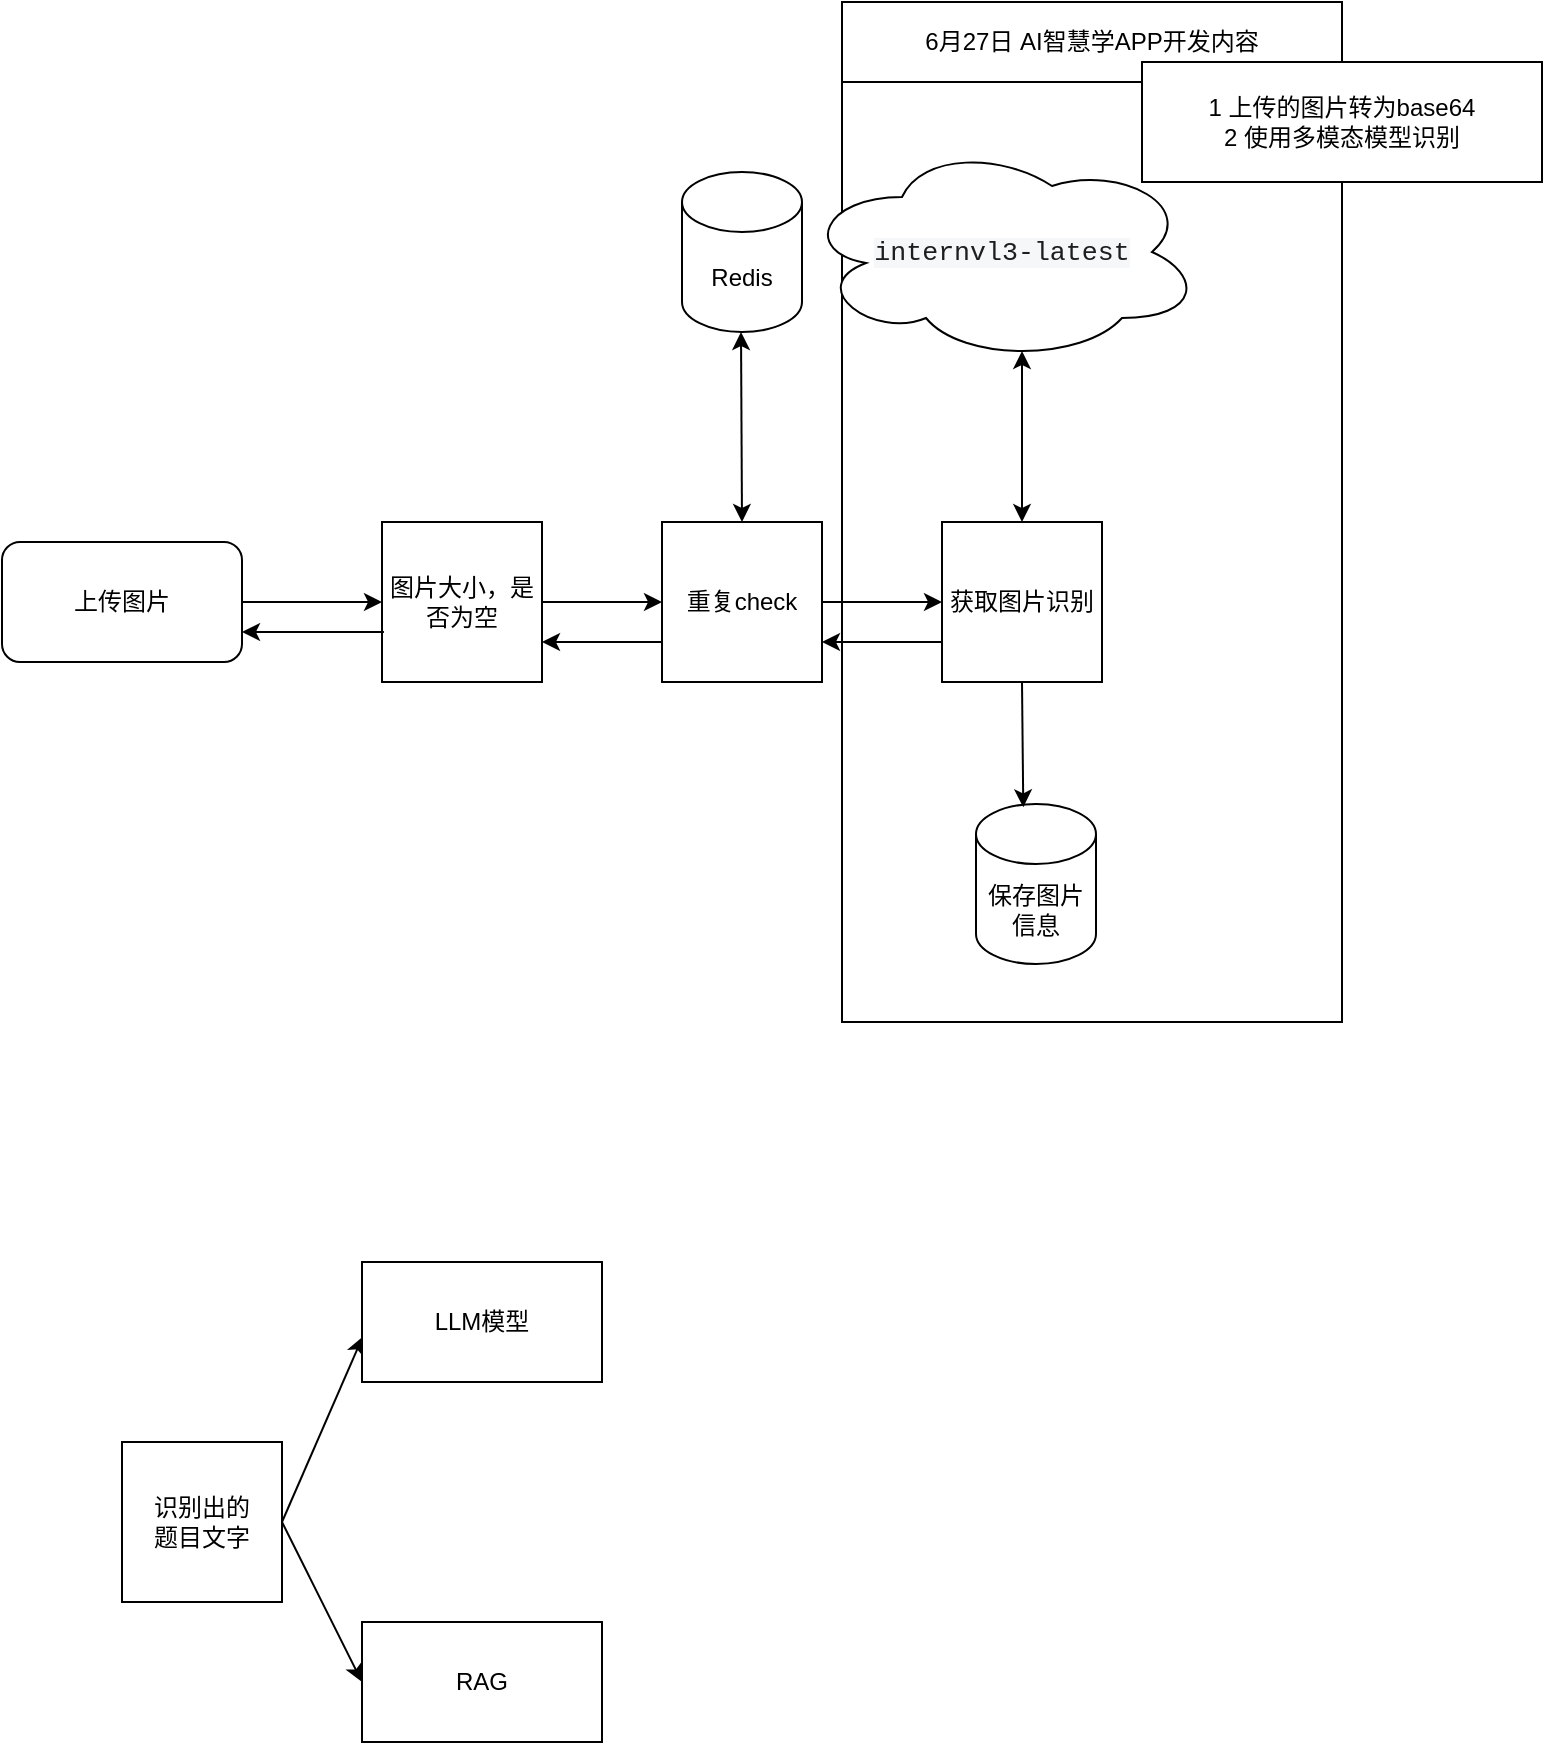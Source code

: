 <mxfile version="27.0.9">
  <diagram name="第 1 页" id="5sXR2GqBduL43ie47MA_">
    <mxGraphModel dx="811" dy="716" grid="1" gridSize="10" guides="1" tooltips="1" connect="1" arrows="1" fold="1" page="1" pageScale="1" pageWidth="827" pageHeight="1169" math="0" shadow="0">
      <root>
        <mxCell id="0" />
        <mxCell id="1" parent="0" />
        <mxCell id="Pu4IVxpy0yO_UZqCTSRl-25" value="" style="rounded=0;whiteSpace=wrap;html=1;" vertex="1" parent="1">
          <mxGeometry x="450" y="10" width="250" height="510" as="geometry" />
        </mxCell>
        <mxCell id="Pu4IVxpy0yO_UZqCTSRl-1" value="图片大小，是否为空" style="whiteSpace=wrap;html=1;aspect=fixed;" vertex="1" parent="1">
          <mxGeometry x="220" y="270" width="80" height="80" as="geometry" />
        </mxCell>
        <mxCell id="Pu4IVxpy0yO_UZqCTSRl-2" value="上传图片" style="rounded=1;whiteSpace=wrap;html=1;" vertex="1" parent="1">
          <mxGeometry x="30" y="280" width="120" height="60" as="geometry" />
        </mxCell>
        <mxCell id="Pu4IVxpy0yO_UZqCTSRl-3" value="重复check" style="whiteSpace=wrap;html=1;aspect=fixed;" vertex="1" parent="1">
          <mxGeometry x="360" y="270" width="80" height="80" as="geometry" />
        </mxCell>
        <mxCell id="Pu4IVxpy0yO_UZqCTSRl-4" value="获取图片识别" style="whiteSpace=wrap;html=1;aspect=fixed;" vertex="1" parent="1">
          <mxGeometry x="500" y="270" width="80" height="80" as="geometry" />
        </mxCell>
        <mxCell id="Pu4IVxpy0yO_UZqCTSRl-5" value="&lt;span style=&quot;color: rgb(28, 30, 33); font-family: SFMono-Regular, Menlo, Monaco, Consolas, &amp;quot;Liberation Mono&amp;quot;, &amp;quot;Courier New&amp;quot;, monospace; font-size: 13.3px; text-align: left; background-color: rgb(246, 247, 248);&quot;&gt;internvl3-latest&lt;/span&gt;" style="ellipse;shape=cloud;whiteSpace=wrap;html=1;" vertex="1" parent="1">
          <mxGeometry x="430" y="80" width="200" height="110" as="geometry" />
        </mxCell>
        <mxCell id="Pu4IVxpy0yO_UZqCTSRl-7" value="" style="endArrow=classic;html=1;rounded=0;exitX=1;exitY=0.5;exitDx=0;exitDy=0;entryX=0;entryY=0.5;entryDx=0;entryDy=0;" edge="1" parent="1" source="Pu4IVxpy0yO_UZqCTSRl-2" target="Pu4IVxpy0yO_UZqCTSRl-1">
          <mxGeometry width="50" height="50" relative="1" as="geometry">
            <mxPoint x="160" y="320" as="sourcePoint" />
            <mxPoint x="210" y="270" as="targetPoint" />
          </mxGeometry>
        </mxCell>
        <mxCell id="Pu4IVxpy0yO_UZqCTSRl-8" value="" style="endArrow=classic;html=1;rounded=0;exitX=1;exitY=0.5;exitDx=0;exitDy=0;entryX=0;entryY=0.5;entryDx=0;entryDy=0;" edge="1" parent="1" source="Pu4IVxpy0yO_UZqCTSRl-1" target="Pu4IVxpy0yO_UZqCTSRl-3">
          <mxGeometry width="50" height="50" relative="1" as="geometry">
            <mxPoint x="240" y="380" as="sourcePoint" />
            <mxPoint x="310" y="380" as="targetPoint" />
          </mxGeometry>
        </mxCell>
        <mxCell id="Pu4IVxpy0yO_UZqCTSRl-9" value="" style="endArrow=classic;html=1;rounded=0;entryX=0;entryY=0.5;entryDx=0;entryDy=0;" edge="1" parent="1" source="Pu4IVxpy0yO_UZqCTSRl-3" target="Pu4IVxpy0yO_UZqCTSRl-4">
          <mxGeometry width="50" height="50" relative="1" as="geometry">
            <mxPoint x="320" y="350" as="sourcePoint" />
            <mxPoint x="380" y="350" as="targetPoint" />
          </mxGeometry>
        </mxCell>
        <mxCell id="Pu4IVxpy0yO_UZqCTSRl-11" value="" style="endArrow=classic;startArrow=classic;html=1;rounded=0;exitX=0.5;exitY=0;exitDx=0;exitDy=0;entryX=0.55;entryY=0.95;entryDx=0;entryDy=0;entryPerimeter=0;" edge="1" parent="1" source="Pu4IVxpy0yO_UZqCTSRl-4" target="Pu4IVxpy0yO_UZqCTSRl-5">
          <mxGeometry width="50" height="50" relative="1" as="geometry">
            <mxPoint x="540" y="250" as="sourcePoint" />
            <mxPoint x="590" y="200" as="targetPoint" />
          </mxGeometry>
        </mxCell>
        <mxCell id="Pu4IVxpy0yO_UZqCTSRl-12" value="Redis" style="shape=cylinder3;whiteSpace=wrap;html=1;boundedLbl=1;backgroundOutline=1;size=15;" vertex="1" parent="1">
          <mxGeometry x="370" y="95" width="60" height="80" as="geometry" />
        </mxCell>
        <mxCell id="Pu4IVxpy0yO_UZqCTSRl-13" value="" style="endArrow=classic;startArrow=classic;html=1;rounded=0;entryX=0.55;entryY=0.95;entryDx=0;entryDy=0;entryPerimeter=0;" edge="1" parent="1">
          <mxGeometry width="50" height="50" relative="1" as="geometry">
            <mxPoint x="400" y="270" as="sourcePoint" />
            <mxPoint x="399.5" y="175" as="targetPoint" />
          </mxGeometry>
        </mxCell>
        <mxCell id="Pu4IVxpy0yO_UZqCTSRl-14" value="保存图片信息" style="shape=cylinder3;whiteSpace=wrap;html=1;boundedLbl=1;backgroundOutline=1;size=15;" vertex="1" parent="1">
          <mxGeometry x="517" y="411" width="60" height="80" as="geometry" />
        </mxCell>
        <mxCell id="Pu4IVxpy0yO_UZqCTSRl-15" value="" style="endArrow=classic;html=1;rounded=0;entryX=0.394;entryY=0.021;entryDx=0;entryDy=0;entryPerimeter=0;exitX=0.5;exitY=1;exitDx=0;exitDy=0;" edge="1" parent="1" source="Pu4IVxpy0yO_UZqCTSRl-4" target="Pu4IVxpy0yO_UZqCTSRl-14">
          <mxGeometry width="50" height="50" relative="1" as="geometry">
            <mxPoint x="400" y="430" as="sourcePoint" />
            <mxPoint x="450" y="380" as="targetPoint" />
          </mxGeometry>
        </mxCell>
        <mxCell id="Pu4IVxpy0yO_UZqCTSRl-16" value="" style="endArrow=classic;html=1;rounded=0;entryX=1;entryY=0.75;entryDx=0;entryDy=0;exitX=0;exitY=0.75;exitDx=0;exitDy=0;" edge="1" parent="1" source="Pu4IVxpy0yO_UZqCTSRl-4" target="Pu4IVxpy0yO_UZqCTSRl-3">
          <mxGeometry width="50" height="50" relative="1" as="geometry">
            <mxPoint x="490" y="330" as="sourcePoint" />
            <mxPoint x="440" y="410" as="targetPoint" />
          </mxGeometry>
        </mxCell>
        <mxCell id="Pu4IVxpy0yO_UZqCTSRl-17" value="" style="endArrow=classic;html=1;rounded=0;entryX=1;entryY=0.75;entryDx=0;entryDy=0;exitX=0;exitY=0.75;exitDx=0;exitDy=0;" edge="1" parent="1">
          <mxGeometry width="50" height="50" relative="1" as="geometry">
            <mxPoint x="360" y="330" as="sourcePoint" />
            <mxPoint x="300" y="330" as="targetPoint" />
          </mxGeometry>
        </mxCell>
        <mxCell id="Pu4IVxpy0yO_UZqCTSRl-19" value="" style="endArrow=classic;html=1;rounded=0;exitX=0.012;exitY=0.663;exitDx=0;exitDy=0;entryX=1;entryY=0.75;entryDx=0;entryDy=0;exitPerimeter=0;" edge="1" parent="1" target="Pu4IVxpy0yO_UZqCTSRl-2">
          <mxGeometry width="50" height="50" relative="1" as="geometry">
            <mxPoint x="220.96" y="325.04" as="sourcePoint" />
            <mxPoint x="150" y="327" as="targetPoint" />
          </mxGeometry>
        </mxCell>
        <mxCell id="Pu4IVxpy0yO_UZqCTSRl-20" value="识别出的&lt;div&gt;题目文字&lt;/div&gt;" style="whiteSpace=wrap;html=1;aspect=fixed;" vertex="1" parent="1">
          <mxGeometry x="90" y="730" width="80" height="80" as="geometry" />
        </mxCell>
        <mxCell id="Pu4IVxpy0yO_UZqCTSRl-21" value="" style="endArrow=classic;html=1;rounded=0;exitX=1;exitY=0.5;exitDx=0;exitDy=0;entryX=0.003;entryY=0.622;entryDx=0;entryDy=0;entryPerimeter=0;" edge="1" parent="1" source="Pu4IVxpy0yO_UZqCTSRl-20" target="Pu4IVxpy0yO_UZqCTSRl-22">
          <mxGeometry width="50" height="50" relative="1" as="geometry">
            <mxPoint x="240" y="790" as="sourcePoint" />
            <mxPoint x="250" y="710" as="targetPoint" />
          </mxGeometry>
        </mxCell>
        <mxCell id="Pu4IVxpy0yO_UZqCTSRl-22" value="LLM模型" style="rounded=0;whiteSpace=wrap;html=1;" vertex="1" parent="1">
          <mxGeometry x="210" y="640" width="120" height="60" as="geometry" />
        </mxCell>
        <mxCell id="Pu4IVxpy0yO_UZqCTSRl-23" value="RAG" style="rounded=0;whiteSpace=wrap;html=1;" vertex="1" parent="1">
          <mxGeometry x="210" y="820" width="120" height="60" as="geometry" />
        </mxCell>
        <mxCell id="Pu4IVxpy0yO_UZqCTSRl-24" value="" style="endArrow=classic;html=1;rounded=0;exitX=1;exitY=0.5;exitDx=0;exitDy=0;entryX=0;entryY=0.5;entryDx=0;entryDy=0;" edge="1" parent="1" source="Pu4IVxpy0yO_UZqCTSRl-20" target="Pu4IVxpy0yO_UZqCTSRl-23">
          <mxGeometry width="50" height="50" relative="1" as="geometry">
            <mxPoint x="200" y="823" as="sourcePoint" />
            <mxPoint x="240" y="730" as="targetPoint" />
          </mxGeometry>
        </mxCell>
        <mxCell id="Pu4IVxpy0yO_UZqCTSRl-26" value="6月27日 AI智慧学APP开发内容" style="rounded=0;whiteSpace=wrap;html=1;" vertex="1" parent="1">
          <mxGeometry x="450" y="10" width="250" height="40" as="geometry" />
        </mxCell>
        <mxCell id="Pu4IVxpy0yO_UZqCTSRl-27" value="1 上传的图片转为base64&lt;div&gt;2 使用多模态模型识别&lt;/div&gt;" style="rounded=0;whiteSpace=wrap;html=1;" vertex="1" parent="1">
          <mxGeometry x="600" y="40" width="200" height="60" as="geometry" />
        </mxCell>
      </root>
    </mxGraphModel>
  </diagram>
</mxfile>
